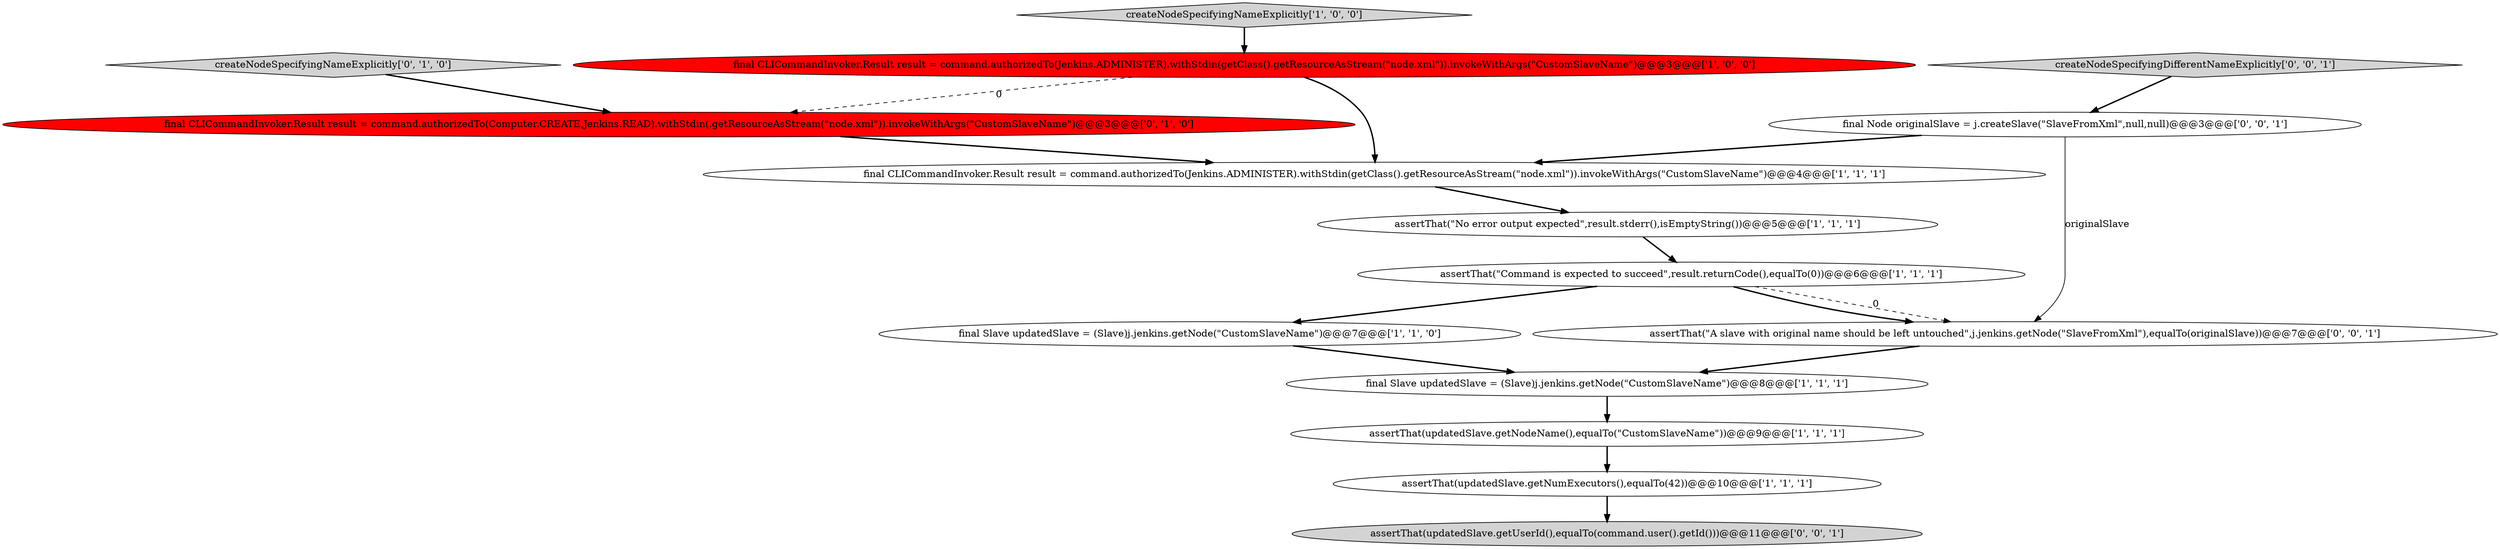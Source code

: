 digraph {
2 [style = filled, label = "final Slave updatedSlave = (Slave)j.jenkins.getNode(\"CustomSlaveName\")@@@8@@@['1', '1', '1']", fillcolor = white, shape = ellipse image = "AAA0AAABBB1BBB"];
12 [style = filled, label = "assertThat(updatedSlave.getUserId(),equalTo(command.user().getId()))@@@11@@@['0', '0', '1']", fillcolor = lightgray, shape = ellipse image = "AAA0AAABBB3BBB"];
3 [style = filled, label = "createNodeSpecifyingNameExplicitly['1', '0', '0']", fillcolor = lightgray, shape = diamond image = "AAA0AAABBB1BBB"];
14 [style = filled, label = "assertThat(\"A slave with original name should be left untouched\",j.jenkins.getNode(\"SlaveFromXml\"),equalTo(originalSlave))@@@7@@@['0', '0', '1']", fillcolor = white, shape = ellipse image = "AAA0AAABBB3BBB"];
8 [style = filled, label = "assertThat(updatedSlave.getNumExecutors(),equalTo(42))@@@10@@@['1', '1', '1']", fillcolor = white, shape = ellipse image = "AAA0AAABBB1BBB"];
13 [style = filled, label = "final Node originalSlave = j.createSlave(\"SlaveFromXml\",null,null)@@@3@@@['0', '0', '1']", fillcolor = white, shape = ellipse image = "AAA0AAABBB3BBB"];
10 [style = filled, label = "createNodeSpecifyingNameExplicitly['0', '1', '0']", fillcolor = lightgray, shape = diamond image = "AAA0AAABBB2BBB"];
4 [style = filled, label = "assertThat(\"No error output expected\",result.stderr(),isEmptyString())@@@5@@@['1', '1', '1']", fillcolor = white, shape = ellipse image = "AAA0AAABBB1BBB"];
1 [style = filled, label = "final Slave updatedSlave = (Slave)j.jenkins.getNode(\"CustomSlaveName\")@@@7@@@['1', '1', '0']", fillcolor = white, shape = ellipse image = "AAA0AAABBB1BBB"];
5 [style = filled, label = "assertThat(updatedSlave.getNodeName(),equalTo(\"CustomSlaveName\"))@@@9@@@['1', '1', '1']", fillcolor = white, shape = ellipse image = "AAA0AAABBB1BBB"];
11 [style = filled, label = "createNodeSpecifyingDifferentNameExplicitly['0', '0', '1']", fillcolor = lightgray, shape = diamond image = "AAA0AAABBB3BBB"];
6 [style = filled, label = "final CLICommandInvoker.Result result = command.authorizedTo(Jenkins.ADMINISTER).withStdin(getClass().getResourceAsStream(\"node.xml\")).invokeWithArgs(\"CustomSlaveName\")@@@3@@@['1', '0', '0']", fillcolor = red, shape = ellipse image = "AAA1AAABBB1BBB"];
0 [style = filled, label = "assertThat(\"Command is expected to succeed\",result.returnCode(),equalTo(0))@@@6@@@['1', '1', '1']", fillcolor = white, shape = ellipse image = "AAA0AAABBB1BBB"];
7 [style = filled, label = "final CLICommandInvoker.Result result = command.authorizedTo(Jenkins.ADMINISTER).withStdin(getClass().getResourceAsStream(\"node.xml\")).invokeWithArgs(\"CustomSlaveName\")@@@4@@@['1', '1', '1']", fillcolor = white, shape = ellipse image = "AAA0AAABBB1BBB"];
9 [style = filled, label = "final CLICommandInvoker.Result result = command.authorizedTo(Computer.CREATE,Jenkins.READ).withStdin(.getResourceAsStream(\"node.xml\")).invokeWithArgs(\"CustomSlaveName\")@@@3@@@['0', '1', '0']", fillcolor = red, shape = ellipse image = "AAA1AAABBB2BBB"];
0->14 [style = dashed, label="0"];
5->8 [style = bold, label=""];
3->6 [style = bold, label=""];
1->2 [style = bold, label=""];
10->9 [style = bold, label=""];
0->14 [style = bold, label=""];
14->2 [style = bold, label=""];
7->4 [style = bold, label=""];
6->7 [style = bold, label=""];
9->7 [style = bold, label=""];
13->7 [style = bold, label=""];
0->1 [style = bold, label=""];
13->14 [style = solid, label="originalSlave"];
8->12 [style = bold, label=""];
11->13 [style = bold, label=""];
4->0 [style = bold, label=""];
2->5 [style = bold, label=""];
6->9 [style = dashed, label="0"];
}
